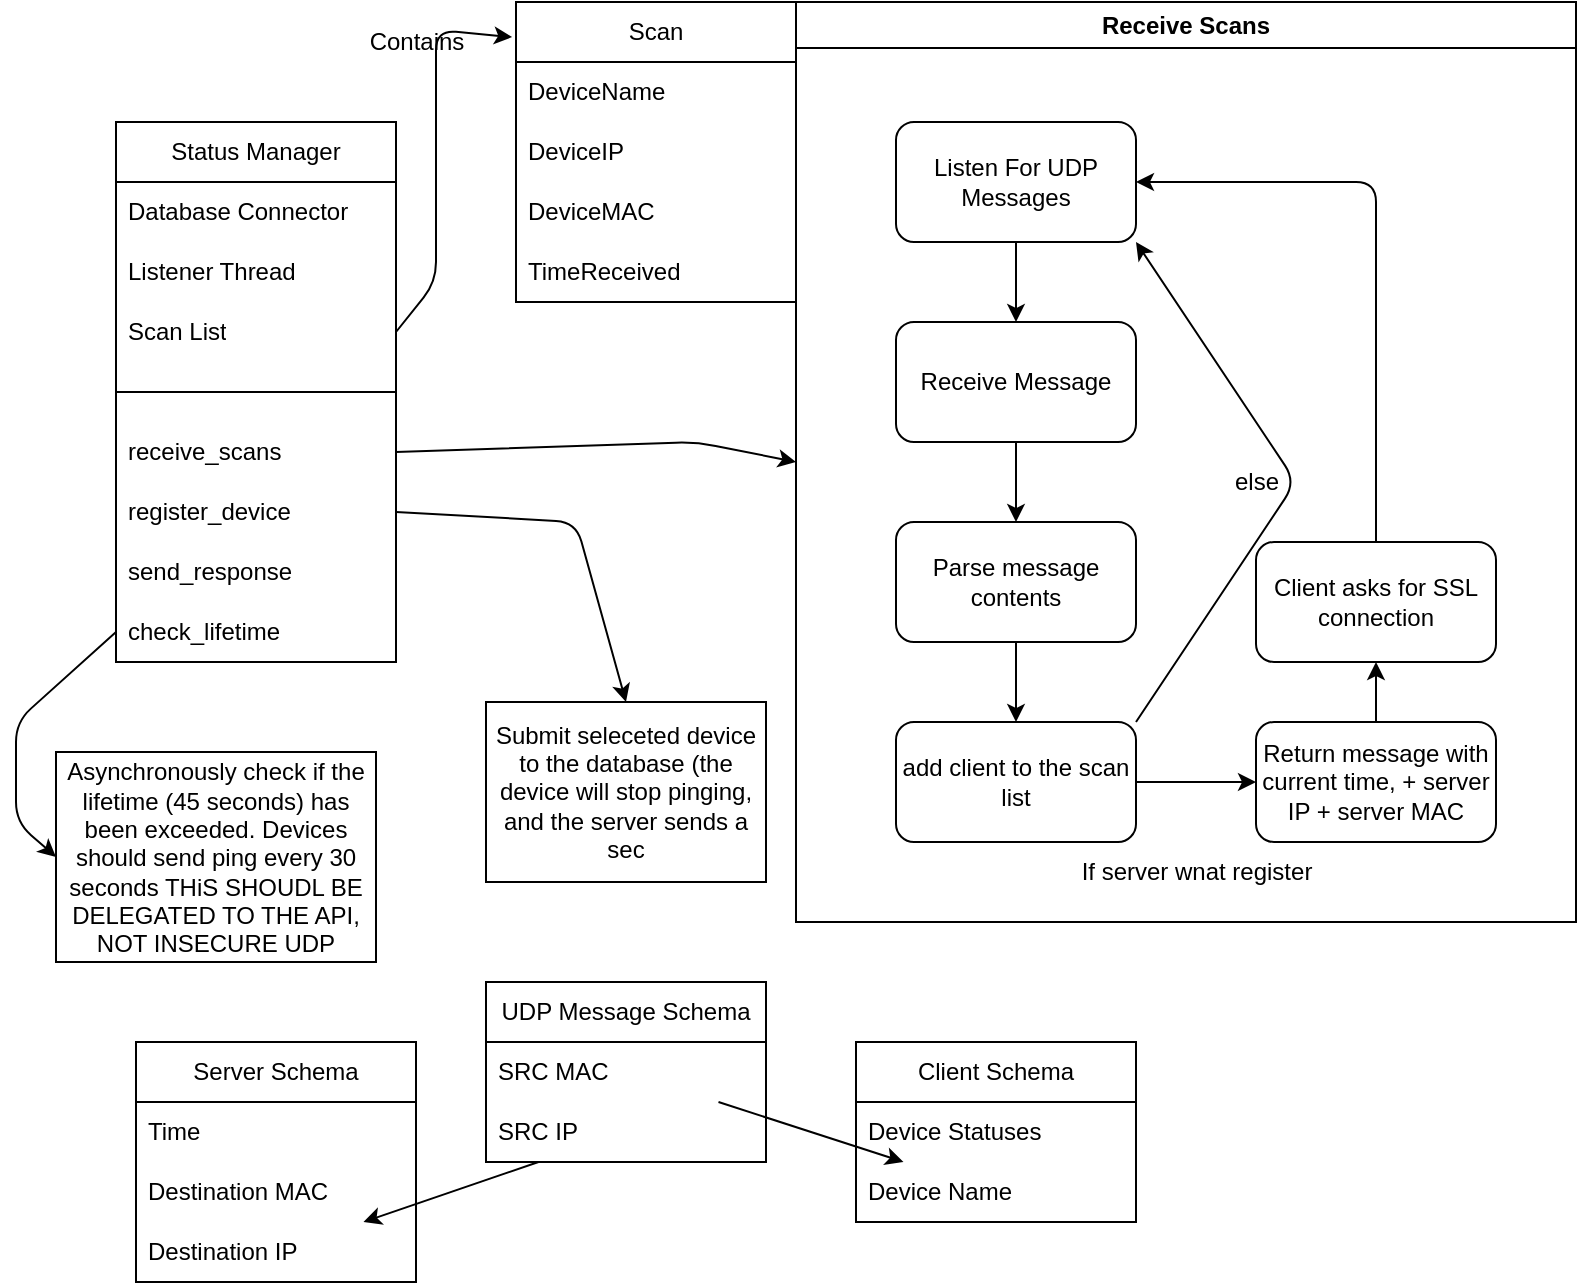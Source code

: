 <mxfile>
    <diagram id="nJvpOUSNQXgHUfV4fUy3" name="Page-1">
        <mxGraphModel dx="840" dy="517" grid="1" gridSize="10" guides="1" tooltips="1" connect="1" arrows="1" fold="1" page="1" pageScale="1" pageWidth="1100" pageHeight="850" math="0" shadow="0">
            <root>
                <mxCell id="0"/>
                <mxCell id="1" parent="0"/>
                <mxCell id="6" value="Status Manager" style="swimlane;fontStyle=0;childLayout=stackLayout;horizontal=1;startSize=30;horizontalStack=0;resizeParent=1;resizeParentMax=0;resizeLast=0;collapsible=1;marginBottom=0;whiteSpace=wrap;html=1;" parent="1" vertex="1">
                    <mxGeometry x="80" y="80" width="140" height="270" as="geometry"/>
                </mxCell>
                <mxCell id="7" value="Database Connector" style="text;strokeColor=none;fillColor=none;align=left;verticalAlign=middle;spacingLeft=4;spacingRight=4;overflow=hidden;points=[[0,0.5],[1,0.5]];portConstraint=eastwest;rotatable=0;whiteSpace=wrap;html=1;" parent="6" vertex="1">
                    <mxGeometry y="30" width="140" height="30" as="geometry"/>
                </mxCell>
                <mxCell id="8" value="Listener Thread" style="text;strokeColor=none;fillColor=none;align=left;verticalAlign=middle;spacingLeft=4;spacingRight=4;overflow=hidden;points=[[0,0.5],[1,0.5]];portConstraint=eastwest;rotatable=0;whiteSpace=wrap;html=1;" parent="6" vertex="1">
                    <mxGeometry y="60" width="140" height="30" as="geometry"/>
                </mxCell>
                <mxCell id="9" value="Scan List" style="text;strokeColor=none;fillColor=none;align=left;verticalAlign=middle;spacingLeft=4;spacingRight=4;overflow=hidden;points=[[0,0.5],[1,0.5]];portConstraint=eastwest;rotatable=0;whiteSpace=wrap;html=1;" parent="6" vertex="1">
                    <mxGeometry y="90" width="140" height="30" as="geometry"/>
                </mxCell>
                <mxCell id="10" style="text;strokeColor=none;fillColor=none;align=left;verticalAlign=middle;spacingLeft=4;spacingRight=4;overflow=hidden;points=[[0,0.5],[1,0.5]];portConstraint=eastwest;rotatable=0;whiteSpace=wrap;html=1;" parent="6" vertex="1">
                    <mxGeometry y="120" width="140" height="30" as="geometry"/>
                </mxCell>
                <mxCell id="11" value="receive_scans" style="text;strokeColor=none;fillColor=none;align=left;verticalAlign=middle;spacingLeft=4;spacingRight=4;overflow=hidden;points=[[0,0.5],[1,0.5]];portConstraint=eastwest;rotatable=0;whiteSpace=wrap;html=1;" parent="6" vertex="1">
                    <mxGeometry y="150" width="140" height="30" as="geometry"/>
                </mxCell>
                <mxCell id="12" value="register_device" style="text;strokeColor=none;fillColor=none;align=left;verticalAlign=middle;spacingLeft=4;spacingRight=4;overflow=hidden;points=[[0,0.5],[1,0.5]];portConstraint=eastwest;rotatable=0;whiteSpace=wrap;html=1;" parent="6" vertex="1">
                    <mxGeometry y="180" width="140" height="30" as="geometry"/>
                </mxCell>
                <mxCell id="13" value="send_response" style="text;strokeColor=none;fillColor=none;align=left;verticalAlign=middle;spacingLeft=4;spacingRight=4;overflow=hidden;points=[[0,0.5],[1,0.5]];portConstraint=eastwest;rotatable=0;whiteSpace=wrap;html=1;" parent="6" vertex="1">
                    <mxGeometry y="210" width="140" height="30" as="geometry"/>
                </mxCell>
                <mxCell id="35" value="check_lifetime" style="text;strokeColor=none;fillColor=none;align=left;verticalAlign=middle;spacingLeft=4;spacingRight=4;overflow=hidden;points=[[0,0.5],[1,0.5]];portConstraint=eastwest;rotatable=0;whiteSpace=wrap;html=1;" parent="6" vertex="1">
                    <mxGeometry y="240" width="140" height="30" as="geometry"/>
                </mxCell>
                <mxCell id="14" value="" style="endArrow=none;html=1;exitX=0;exitY=0.5;exitDx=0;exitDy=0;entryX=1;entryY=0.5;entryDx=0;entryDy=0;" parent="6" source="10" target="10" edge="1">
                    <mxGeometry width="50" height="50" relative="1" as="geometry">
                        <mxPoint x="390" y="170" as="sourcePoint"/>
                        <mxPoint x="440" y="120" as="targetPoint"/>
                    </mxGeometry>
                </mxCell>
                <mxCell id="15" value="Receive Scans" style="swimlane;whiteSpace=wrap;html=1;" parent="1" vertex="1">
                    <mxGeometry x="420" y="20" width="390" height="460" as="geometry"/>
                </mxCell>
                <mxCell id="20" style="edgeStyle=none;html=1;exitX=0.5;exitY=1;exitDx=0;exitDy=0;entryX=0.5;entryY=0;entryDx=0;entryDy=0;" parent="15" source="16" target="17" edge="1">
                    <mxGeometry relative="1" as="geometry"/>
                </mxCell>
                <mxCell id="16" value="Listen For UDP Messages" style="rounded=1;whiteSpace=wrap;html=1;" parent="15" vertex="1">
                    <mxGeometry x="50" y="60" width="120" height="60" as="geometry"/>
                </mxCell>
                <mxCell id="21" value="" style="edgeStyle=none;html=1;" parent="15" source="17" target="18" edge="1">
                    <mxGeometry relative="1" as="geometry"/>
                </mxCell>
                <mxCell id="17" value="Receive Message" style="rounded=1;whiteSpace=wrap;html=1;" parent="15" vertex="1">
                    <mxGeometry x="50" y="160" width="120" height="60" as="geometry"/>
                </mxCell>
                <mxCell id="22" value="" style="edgeStyle=none;html=1;" parent="15" source="18" target="19" edge="1">
                    <mxGeometry relative="1" as="geometry"/>
                </mxCell>
                <mxCell id="18" value="Parse message contents" style="rounded=1;whiteSpace=wrap;html=1;" parent="15" vertex="1">
                    <mxGeometry x="50" y="260" width="120" height="60" as="geometry"/>
                </mxCell>
                <mxCell id="24" value="" style="edgeStyle=none;html=1;" parent="15" source="19" target="23" edge="1">
                    <mxGeometry relative="1" as="geometry"/>
                </mxCell>
                <mxCell id="19" value="add client to the scan list" style="rounded=1;whiteSpace=wrap;html=1;" parent="15" vertex="1">
                    <mxGeometry x="50" y="360" width="120" height="60" as="geometry"/>
                </mxCell>
                <mxCell id="64" style="edgeStyle=none;html=1;exitX=0.5;exitY=0;exitDx=0;exitDy=0;entryX=0.5;entryY=1;entryDx=0;entryDy=0;" edge="1" parent="15" source="23" target="63">
                    <mxGeometry relative="1" as="geometry"/>
                </mxCell>
                <mxCell id="23" value="Return message with current time, + server IP + server MAC" style="rounded=1;whiteSpace=wrap;html=1;" parent="15" vertex="1">
                    <mxGeometry x="230" y="360" width="120" height="60" as="geometry"/>
                </mxCell>
                <mxCell id="60" value="If server wnat register&lt;br&gt;" style="text;html=1;align=center;verticalAlign=middle;resizable=0;points=[];autosize=1;strokeColor=none;fillColor=none;" vertex="1" parent="15">
                    <mxGeometry x="130" y="420" width="140" height="30" as="geometry"/>
                </mxCell>
                <mxCell id="61" style="edgeStyle=none;html=1;exitX=1;exitY=0;exitDx=0;exitDy=0;entryX=1;entryY=1;entryDx=0;entryDy=0;" edge="1" parent="15" source="19" target="16">
                    <mxGeometry relative="1" as="geometry">
                        <mxPoint x="230" y="260" as="targetPoint"/>
                        <Array as="points">
                            <mxPoint x="250" y="240"/>
                        </Array>
                    </mxGeometry>
                </mxCell>
                <mxCell id="63" value="Client asks for SSL connection" style="rounded=1;whiteSpace=wrap;html=1;" vertex="1" parent="15">
                    <mxGeometry x="230" y="270" width="120" height="60" as="geometry"/>
                </mxCell>
                <mxCell id="65" style="edgeStyle=none;html=1;exitX=0.5;exitY=0;exitDx=0;exitDy=0;entryX=1;entryY=0.5;entryDx=0;entryDy=0;" edge="1" parent="15" source="63" target="16">
                    <mxGeometry relative="1" as="geometry">
                        <mxPoint x="290" y="100" as="targetPoint"/>
                        <Array as="points">
                            <mxPoint x="290" y="90"/>
                        </Array>
                    </mxGeometry>
                </mxCell>
                <mxCell id="26" style="edgeStyle=none;html=1;exitX=1;exitY=0.5;exitDx=0;exitDy=0;entryX=0;entryY=0.5;entryDx=0;entryDy=0;" parent="1" source="11" target="15" edge="1">
                    <mxGeometry relative="1" as="geometry">
                        <Array as="points">
                            <mxPoint x="370" y="240"/>
                        </Array>
                    </mxGeometry>
                </mxCell>
                <mxCell id="27" value="Scan" style="swimlane;fontStyle=0;childLayout=stackLayout;horizontal=1;startSize=30;horizontalStack=0;resizeParent=1;resizeParentMax=0;resizeLast=0;collapsible=1;marginBottom=0;whiteSpace=wrap;html=1;" parent="1" vertex="1">
                    <mxGeometry x="280" y="20" width="140" height="150" as="geometry"/>
                </mxCell>
                <mxCell id="28" value="DeviceName" style="text;strokeColor=none;fillColor=none;align=left;verticalAlign=middle;spacingLeft=4;spacingRight=4;overflow=hidden;points=[[0,0.5],[1,0.5]];portConstraint=eastwest;rotatable=0;whiteSpace=wrap;html=1;" parent="27" vertex="1">
                    <mxGeometry y="30" width="140" height="30" as="geometry"/>
                </mxCell>
                <mxCell id="29" value="DeviceIP" style="text;strokeColor=none;fillColor=none;align=left;verticalAlign=middle;spacingLeft=4;spacingRight=4;overflow=hidden;points=[[0,0.5],[1,0.5]];portConstraint=eastwest;rotatable=0;whiteSpace=wrap;html=1;" parent="27" vertex="1">
                    <mxGeometry y="60" width="140" height="30" as="geometry"/>
                </mxCell>
                <mxCell id="30" value="DeviceMAC" style="text;strokeColor=none;fillColor=none;align=left;verticalAlign=middle;spacingLeft=4;spacingRight=4;overflow=hidden;points=[[0,0.5],[1,0.5]];portConstraint=eastwest;rotatable=0;whiteSpace=wrap;html=1;" parent="27" vertex="1">
                    <mxGeometry y="90" width="140" height="30" as="geometry"/>
                </mxCell>
                <mxCell id="36" value="TimeReceived" style="text;strokeColor=none;fillColor=none;align=left;verticalAlign=middle;spacingLeft=4;spacingRight=4;overflow=hidden;points=[[0,0.5],[1,0.5]];portConstraint=eastwest;rotatable=0;whiteSpace=wrap;html=1;" parent="27" vertex="1">
                    <mxGeometry y="120" width="140" height="30" as="geometry"/>
                </mxCell>
                <mxCell id="31" style="edgeStyle=none;html=1;exitX=1;exitY=0.5;exitDx=0;exitDy=0;entryX=-0.014;entryY=0.117;entryDx=0;entryDy=0;entryPerimeter=0;" parent="1" source="9" target="27" edge="1">
                    <mxGeometry relative="1" as="geometry">
                        <Array as="points">
                            <mxPoint x="240" y="160"/>
                            <mxPoint x="240" y="34"/>
                        </Array>
                    </mxGeometry>
                </mxCell>
                <mxCell id="32" value="Contains" style="text;html=1;align=center;verticalAlign=middle;resizable=0;points=[];autosize=1;strokeColor=none;fillColor=none;" parent="1" vertex="1">
                    <mxGeometry x="195" y="25" width="70" height="30" as="geometry"/>
                </mxCell>
                <mxCell id="33" value="Submit seleceted device to the database (the device will stop pinging, and the server sends a sec" style="rounded=0;whiteSpace=wrap;html=1;" parent="1" vertex="1">
                    <mxGeometry x="265" y="370" width="140" height="90" as="geometry"/>
                </mxCell>
                <mxCell id="34" style="edgeStyle=none;html=1;exitX=1;exitY=0.5;exitDx=0;exitDy=0;entryX=0.5;entryY=0;entryDx=0;entryDy=0;" parent="1" source="12" target="33" edge="1">
                    <mxGeometry relative="1" as="geometry">
                        <mxPoint x="300" y="360" as="targetPoint"/>
                        <Array as="points">
                            <mxPoint x="310" y="280"/>
                        </Array>
                    </mxGeometry>
                </mxCell>
                <mxCell id="38" value="Asynchronously check if the lifetime (45 seconds) has been exceeded. Devices should send ping every 30 seconds THiS SHOUDL BE DELEGATED TO THE API, NOT INSECURE UDP" style="rounded=0;whiteSpace=wrap;html=1;" parent="1" vertex="1">
                    <mxGeometry x="50" y="395" width="160" height="105" as="geometry"/>
                </mxCell>
                <mxCell id="39" style="edgeStyle=none;html=1;exitX=0;exitY=0.5;exitDx=0;exitDy=0;entryX=0;entryY=0.5;entryDx=0;entryDy=0;" parent="1" source="35" target="38" edge="1">
                    <mxGeometry relative="1" as="geometry">
                        <Array as="points">
                            <mxPoint x="30" y="380"/>
                            <mxPoint x="30" y="430"/>
                        </Array>
                    </mxGeometry>
                </mxCell>
                <mxCell id="45" value="UDP Message Schema" style="swimlane;fontStyle=0;childLayout=stackLayout;horizontal=1;startSize=30;horizontalStack=0;resizeParent=1;resizeParentMax=0;resizeLast=0;collapsible=1;marginBottom=0;whiteSpace=wrap;html=1;" parent="1" vertex="1">
                    <mxGeometry x="265" y="510" width="140" height="90" as="geometry"/>
                </mxCell>
                <mxCell id="46" value="SRC MAC" style="text;strokeColor=none;fillColor=none;align=left;verticalAlign=middle;spacingLeft=4;spacingRight=4;overflow=hidden;points=[[0,0.5],[1,0.5]];portConstraint=eastwest;rotatable=0;whiteSpace=wrap;html=1;" parent="45" vertex="1">
                    <mxGeometry y="30" width="140" height="30" as="geometry"/>
                </mxCell>
                <mxCell id="47" value="SRC IP" style="text;strokeColor=none;fillColor=none;align=left;verticalAlign=middle;spacingLeft=4;spacingRight=4;overflow=hidden;points=[[0,0.5],[1,0.5]];portConstraint=eastwest;rotatable=0;whiteSpace=wrap;html=1;" parent="45" vertex="1">
                    <mxGeometry y="60" width="140" height="30" as="geometry"/>
                </mxCell>
                <mxCell id="49" value="Client Schema" style="swimlane;fontStyle=0;childLayout=stackLayout;horizontal=1;startSize=30;horizontalStack=0;resizeParent=1;resizeParentMax=0;resizeLast=0;collapsible=1;marginBottom=0;whiteSpace=wrap;html=1;" parent="1" vertex="1">
                    <mxGeometry x="450" y="540" width="140" height="90" as="geometry"/>
                </mxCell>
                <mxCell id="51" value="Device Statuses" style="text;strokeColor=none;fillColor=none;align=left;verticalAlign=middle;spacingLeft=4;spacingRight=4;overflow=hidden;points=[[0,0.5],[1,0.5]];portConstraint=eastwest;rotatable=0;whiteSpace=wrap;html=1;" parent="49" vertex="1">
                    <mxGeometry y="30" width="140" height="30" as="geometry"/>
                </mxCell>
                <mxCell id="52" value="Device Name" style="text;strokeColor=none;fillColor=none;align=left;verticalAlign=middle;spacingLeft=4;spacingRight=4;overflow=hidden;points=[[0,0.5],[1,0.5]];portConstraint=eastwest;rotatable=0;whiteSpace=wrap;html=1;" parent="49" vertex="1">
                    <mxGeometry y="60" width="140" height="30" as="geometry"/>
                </mxCell>
                <mxCell id="53" value="" style="edgeStyle=none;html=1;" parent="1" source="46" target="52" edge="1">
                    <mxGeometry relative="1" as="geometry"/>
                </mxCell>
                <mxCell id="54" value="Server Schema" style="swimlane;fontStyle=0;childLayout=stackLayout;horizontal=1;startSize=30;horizontalStack=0;resizeParent=1;resizeParentMax=0;resizeLast=0;collapsible=1;marginBottom=0;whiteSpace=wrap;html=1;" parent="1" vertex="1">
                    <mxGeometry x="90" y="540" width="140" height="120" as="geometry"/>
                </mxCell>
                <mxCell id="55" value="Time" style="text;strokeColor=none;fillColor=none;align=left;verticalAlign=middle;spacingLeft=4;spacingRight=4;overflow=hidden;points=[[0,0.5],[1,0.5]];portConstraint=eastwest;rotatable=0;whiteSpace=wrap;html=1;" parent="54" vertex="1">
                    <mxGeometry y="30" width="140" height="30" as="geometry"/>
                </mxCell>
                <mxCell id="56" value="Destination MAC" style="text;strokeColor=none;fillColor=none;align=left;verticalAlign=middle;spacingLeft=4;spacingRight=4;overflow=hidden;points=[[0,0.5],[1,0.5]];portConstraint=eastwest;rotatable=0;whiteSpace=wrap;html=1;" parent="54" vertex="1">
                    <mxGeometry y="60" width="140" height="30" as="geometry"/>
                </mxCell>
                <mxCell id="57" value="Destination IP" style="text;strokeColor=none;fillColor=none;align=left;verticalAlign=middle;spacingLeft=4;spacingRight=4;overflow=hidden;points=[[0,0.5],[1,0.5]];portConstraint=eastwest;rotatable=0;whiteSpace=wrap;html=1;" parent="54" vertex="1">
                    <mxGeometry y="90" width="140" height="30" as="geometry"/>
                </mxCell>
                <mxCell id="58" value="" style="edgeStyle=none;html=1;" parent="1" source="47" target="57" edge="1">
                    <mxGeometry relative="1" as="geometry"/>
                </mxCell>
                <mxCell id="62" value="else" style="text;html=1;align=center;verticalAlign=middle;resizable=0;points=[];autosize=1;strokeColor=none;fillColor=none;" vertex="1" parent="1">
                    <mxGeometry x="625" y="245" width="50" height="30" as="geometry"/>
                </mxCell>
            </root>
        </mxGraphModel>
    </diagram>
</mxfile>